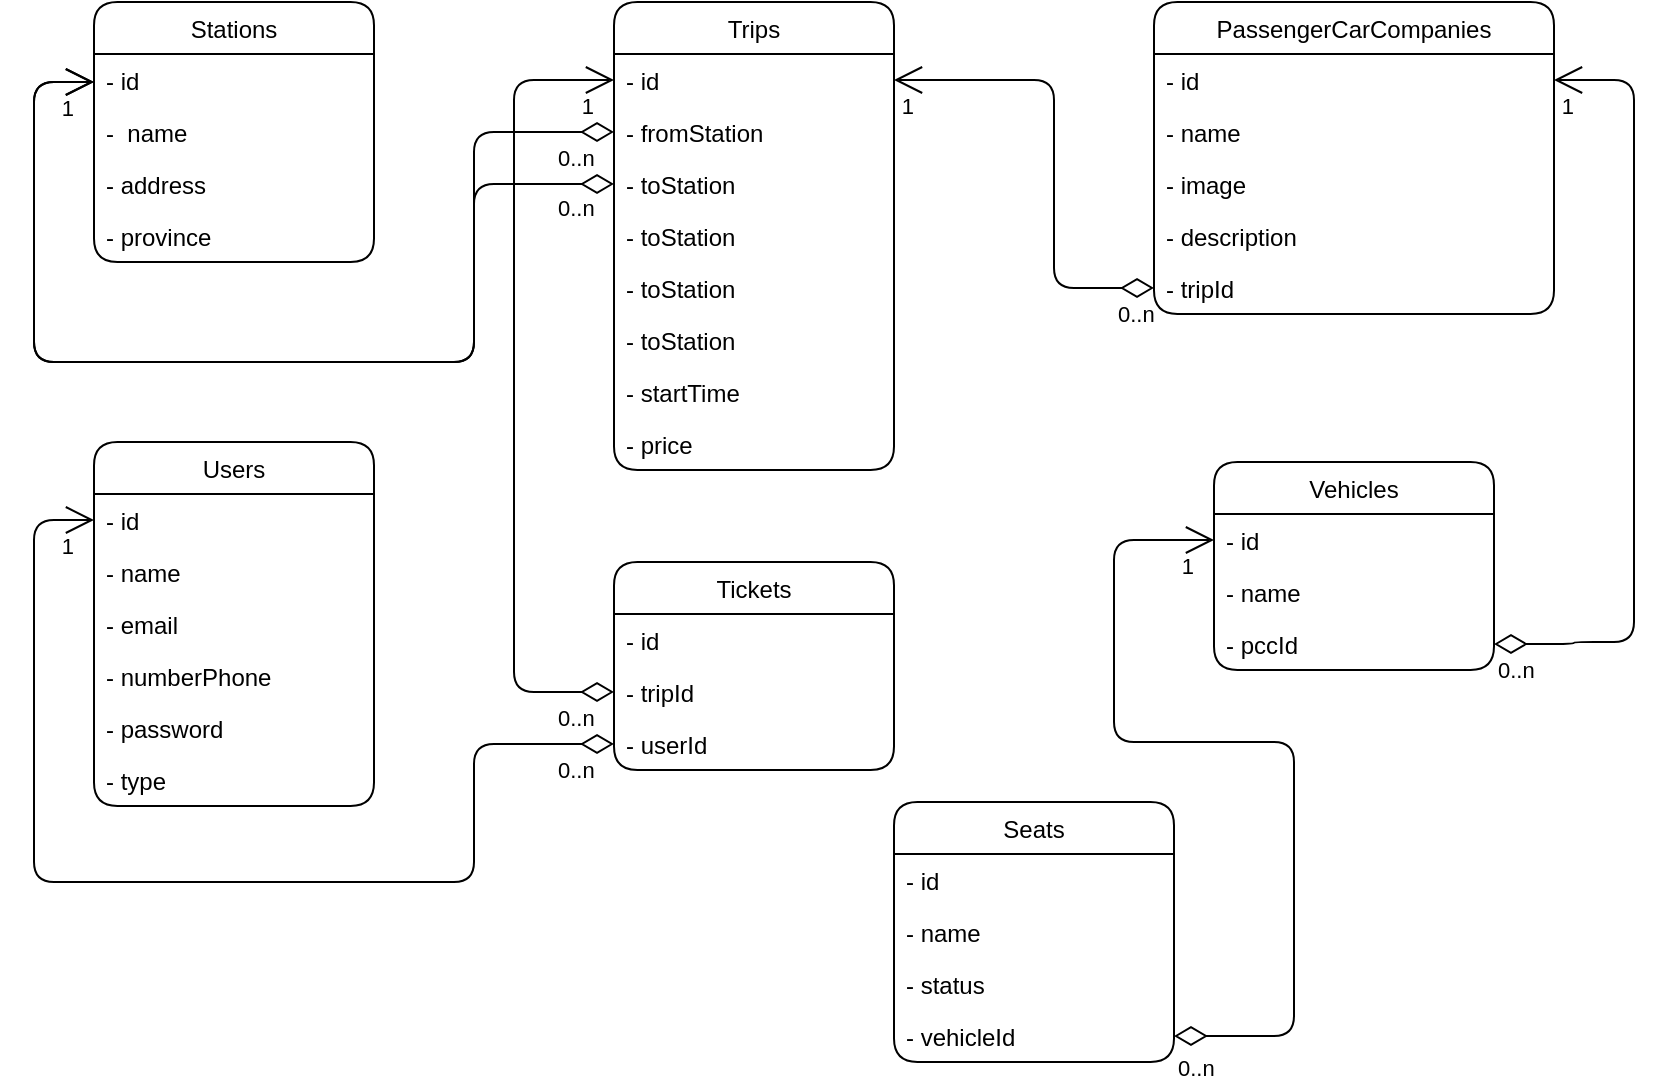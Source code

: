 <mxfile version="20.3.0" type="github">
  <diagram id="kLBm4ub9ptPYxr1vE68o" name="Trang-1">
    <mxGraphModel dx="1865" dy="579" grid="1" gridSize="10" guides="1" tooltips="1" connect="1" arrows="1" fold="1" page="1" pageScale="1" pageWidth="827" pageHeight="1169" math="0" shadow="0">
      <root>
        <mxCell id="0" />
        <mxCell id="1" parent="0" />
        <mxCell id="CO2k6fpoZU8UBYYneDxK-1" value="Stations" style="swimlane;fontStyle=0;childLayout=stackLayout;horizontal=1;startSize=26;fillColor=none;horizontalStack=0;resizeParent=1;resizeParentMax=0;resizeLast=0;collapsible=1;marginBottom=0;rounded=1;" parent="1" vertex="1">
          <mxGeometry x="40" y="40" width="140" height="130" as="geometry" />
        </mxCell>
        <mxCell id="CO2k6fpoZU8UBYYneDxK-2" value="- id" style="text;strokeColor=none;fillColor=none;align=left;verticalAlign=top;spacingLeft=4;spacingRight=4;overflow=hidden;rotatable=0;points=[[0,0.5],[1,0.5]];portConstraint=eastwest;rounded=1;" parent="CO2k6fpoZU8UBYYneDxK-1" vertex="1">
          <mxGeometry y="26" width="140" height="26" as="geometry" />
        </mxCell>
        <mxCell id="CO2k6fpoZU8UBYYneDxK-3" value="-  name" style="text;strokeColor=none;fillColor=none;align=left;verticalAlign=top;spacingLeft=4;spacingRight=4;overflow=hidden;rotatable=0;points=[[0,0.5],[1,0.5]];portConstraint=eastwest;rounded=1;" parent="CO2k6fpoZU8UBYYneDxK-1" vertex="1">
          <mxGeometry y="52" width="140" height="26" as="geometry" />
        </mxCell>
        <mxCell id="CO2k6fpoZU8UBYYneDxK-4" value="- address" style="text;strokeColor=none;fillColor=none;align=left;verticalAlign=top;spacingLeft=4;spacingRight=4;overflow=hidden;rotatable=0;points=[[0,0.5],[1,0.5]];portConstraint=eastwest;rounded=1;" parent="CO2k6fpoZU8UBYYneDxK-1" vertex="1">
          <mxGeometry y="78" width="140" height="26" as="geometry" />
        </mxCell>
        <mxCell id="CO2k6fpoZU8UBYYneDxK-5" value="- province" style="text;strokeColor=none;fillColor=none;align=left;verticalAlign=top;spacingLeft=4;spacingRight=4;overflow=hidden;rotatable=0;points=[[0,0.5],[1,0.5]];portConstraint=eastwest;rounded=1;" parent="CO2k6fpoZU8UBYYneDxK-1" vertex="1">
          <mxGeometry y="104" width="140" height="26" as="geometry" />
        </mxCell>
        <mxCell id="CO2k6fpoZU8UBYYneDxK-6" value="Trips" style="swimlane;fontStyle=0;childLayout=stackLayout;horizontal=1;startSize=26;fillColor=none;horizontalStack=0;resizeParent=1;resizeParentMax=0;resizeLast=0;collapsible=1;marginBottom=0;rounded=1;" parent="1" vertex="1">
          <mxGeometry x="300" y="40" width="140" height="234" as="geometry" />
        </mxCell>
        <mxCell id="CO2k6fpoZU8UBYYneDxK-7" value="- id" style="text;strokeColor=none;fillColor=none;align=left;verticalAlign=top;spacingLeft=4;spacingRight=4;overflow=hidden;rotatable=0;points=[[0,0.5],[1,0.5]];portConstraint=eastwest;rounded=1;" parent="CO2k6fpoZU8UBYYneDxK-6" vertex="1">
          <mxGeometry y="26" width="140" height="26" as="geometry" />
        </mxCell>
        <mxCell id="CO2k6fpoZU8UBYYneDxK-8" value="- fromStation" style="text;strokeColor=none;fillColor=none;align=left;verticalAlign=top;spacingLeft=4;spacingRight=4;overflow=hidden;rotatable=0;points=[[0,0.5],[1,0.5]];portConstraint=eastwest;rounded=1;" parent="CO2k6fpoZU8UBYYneDxK-6" vertex="1">
          <mxGeometry y="52" width="140" height="26" as="geometry" />
        </mxCell>
        <mxCell id="i7DmSmvpbrrgtqpvMGOF-4" value="- toStation" style="text;strokeColor=none;fillColor=none;align=left;verticalAlign=top;spacingLeft=4;spacingRight=4;overflow=hidden;rotatable=0;points=[[0,0.5],[1,0.5]];portConstraint=eastwest;rounded=1;" vertex="1" parent="CO2k6fpoZU8UBYYneDxK-6">
          <mxGeometry y="78" width="140" height="26" as="geometry" />
        </mxCell>
        <mxCell id="i7DmSmvpbrrgtqpvMGOF-2" value="- toStation" style="text;strokeColor=none;fillColor=none;align=left;verticalAlign=top;spacingLeft=4;spacingRight=4;overflow=hidden;rotatable=0;points=[[0,0.5],[1,0.5]];portConstraint=eastwest;rounded=1;" vertex="1" parent="CO2k6fpoZU8UBYYneDxK-6">
          <mxGeometry y="104" width="140" height="26" as="geometry" />
        </mxCell>
        <mxCell id="i7DmSmvpbrrgtqpvMGOF-1" value="- toStation" style="text;strokeColor=none;fillColor=none;align=left;verticalAlign=top;spacingLeft=4;spacingRight=4;overflow=hidden;rotatable=0;points=[[0,0.5],[1,0.5]];portConstraint=eastwest;rounded=1;" vertex="1" parent="CO2k6fpoZU8UBYYneDxK-6">
          <mxGeometry y="130" width="140" height="26" as="geometry" />
        </mxCell>
        <mxCell id="CO2k6fpoZU8UBYYneDxK-9" value="- toStation" style="text;strokeColor=none;fillColor=none;align=left;verticalAlign=top;spacingLeft=4;spacingRight=4;overflow=hidden;rotatable=0;points=[[0,0.5],[1,0.5]];portConstraint=eastwest;rounded=1;" parent="CO2k6fpoZU8UBYYneDxK-6" vertex="1">
          <mxGeometry y="156" width="140" height="26" as="geometry" />
        </mxCell>
        <mxCell id="CO2k6fpoZU8UBYYneDxK-10" value="- startTime" style="text;strokeColor=none;fillColor=none;align=left;verticalAlign=top;spacingLeft=4;spacingRight=4;overflow=hidden;rotatable=0;points=[[0,0.5],[1,0.5]];portConstraint=eastwest;rounded=1;" parent="CO2k6fpoZU8UBYYneDxK-6" vertex="1">
          <mxGeometry y="182" width="140" height="26" as="geometry" />
        </mxCell>
        <mxCell id="CO2k6fpoZU8UBYYneDxK-11" value="- price" style="text;strokeColor=none;fillColor=none;align=left;verticalAlign=top;spacingLeft=4;spacingRight=4;overflow=hidden;rotatable=0;points=[[0,0.5],[1,0.5]];portConstraint=eastwest;rounded=1;" parent="CO2k6fpoZU8UBYYneDxK-6" vertex="1">
          <mxGeometry y="208" width="140" height="26" as="geometry" />
        </mxCell>
        <mxCell id="CO2k6fpoZU8UBYYneDxK-12" value="PassengerCarCompanies" style="swimlane;fontStyle=0;childLayout=stackLayout;horizontal=1;startSize=26;fillColor=none;horizontalStack=0;resizeParent=1;resizeParentMax=0;resizeLast=0;collapsible=1;marginBottom=0;rounded=1;" parent="1" vertex="1">
          <mxGeometry x="570" y="40" width="200" height="156" as="geometry" />
        </mxCell>
        <mxCell id="CO2k6fpoZU8UBYYneDxK-13" value="- id" style="text;strokeColor=none;fillColor=none;align=left;verticalAlign=top;spacingLeft=4;spacingRight=4;overflow=hidden;rotatable=0;points=[[0,0.5],[1,0.5]];portConstraint=eastwest;rounded=1;" parent="CO2k6fpoZU8UBYYneDxK-12" vertex="1">
          <mxGeometry y="26" width="200" height="26" as="geometry" />
        </mxCell>
        <mxCell id="CO2k6fpoZU8UBYYneDxK-14" value="- name" style="text;strokeColor=none;fillColor=none;align=left;verticalAlign=top;spacingLeft=4;spacingRight=4;overflow=hidden;rotatable=0;points=[[0,0.5],[1,0.5]];portConstraint=eastwest;rounded=1;" parent="CO2k6fpoZU8UBYYneDxK-12" vertex="1">
          <mxGeometry y="52" width="200" height="26" as="geometry" />
        </mxCell>
        <mxCell id="CO2k6fpoZU8UBYYneDxK-15" value="- image" style="text;strokeColor=none;fillColor=none;align=left;verticalAlign=top;spacingLeft=4;spacingRight=4;overflow=hidden;rotatable=0;points=[[0,0.5],[1,0.5]];portConstraint=eastwest;rounded=1;" parent="CO2k6fpoZU8UBYYneDxK-12" vertex="1">
          <mxGeometry y="78" width="200" height="26" as="geometry" />
        </mxCell>
        <mxCell id="CO2k6fpoZU8UBYYneDxK-16" value="- description" style="text;strokeColor=none;fillColor=none;align=left;verticalAlign=top;spacingLeft=4;spacingRight=4;overflow=hidden;rotatable=0;points=[[0,0.5],[1,0.5]];portConstraint=eastwest;rounded=1;" parent="CO2k6fpoZU8UBYYneDxK-12" vertex="1">
          <mxGeometry y="104" width="200" height="26" as="geometry" />
        </mxCell>
        <mxCell id="CO2k6fpoZU8UBYYneDxK-53" value="- tripId" style="text;strokeColor=none;fillColor=none;align=left;verticalAlign=top;spacingLeft=4;spacingRight=4;overflow=hidden;rotatable=0;points=[[0,0.5],[1,0.5]];portConstraint=eastwest;rounded=1;" parent="CO2k6fpoZU8UBYYneDxK-12" vertex="1">
          <mxGeometry y="130" width="200" height="26" as="geometry" />
        </mxCell>
        <mxCell id="CO2k6fpoZU8UBYYneDxK-17" value="Vehicles" style="swimlane;fontStyle=0;childLayout=stackLayout;horizontal=1;startSize=26;fillColor=none;horizontalStack=0;resizeParent=1;resizeParentMax=0;resizeLast=0;collapsible=1;marginBottom=0;rounded=1;" parent="1" vertex="1">
          <mxGeometry x="600" y="270" width="140" height="104" as="geometry" />
        </mxCell>
        <mxCell id="CO2k6fpoZU8UBYYneDxK-18" value="- id" style="text;strokeColor=none;fillColor=none;align=left;verticalAlign=top;spacingLeft=4;spacingRight=4;overflow=hidden;rotatable=0;points=[[0,0.5],[1,0.5]];portConstraint=eastwest;rounded=1;" parent="CO2k6fpoZU8UBYYneDxK-17" vertex="1">
          <mxGeometry y="26" width="140" height="26" as="geometry" />
        </mxCell>
        <mxCell id="CO2k6fpoZU8UBYYneDxK-19" value="- name" style="text;strokeColor=none;fillColor=none;align=left;verticalAlign=top;spacingLeft=4;spacingRight=4;overflow=hidden;rotatable=0;points=[[0,0.5],[1,0.5]];portConstraint=eastwest;rounded=1;" parent="CO2k6fpoZU8UBYYneDxK-17" vertex="1">
          <mxGeometry y="52" width="140" height="26" as="geometry" />
        </mxCell>
        <mxCell id="CO2k6fpoZU8UBYYneDxK-62" value="- pccId" style="text;strokeColor=none;fillColor=none;align=left;verticalAlign=top;spacingLeft=4;spacingRight=4;overflow=hidden;rotatable=0;points=[[0,0.5],[1,0.5]];portConstraint=eastwest;rounded=1;" parent="CO2k6fpoZU8UBYYneDxK-17" vertex="1">
          <mxGeometry y="78" width="140" height="26" as="geometry" />
        </mxCell>
        <mxCell id="CO2k6fpoZU8UBYYneDxK-21" value="Users" style="swimlane;fontStyle=0;childLayout=stackLayout;horizontal=1;startSize=26;fillColor=none;horizontalStack=0;resizeParent=1;resizeParentMax=0;resizeLast=0;collapsible=1;marginBottom=0;rounded=1;" parent="1" vertex="1">
          <mxGeometry x="40" y="260" width="140" height="182" as="geometry" />
        </mxCell>
        <mxCell id="CO2k6fpoZU8UBYYneDxK-22" value="- id" style="text;strokeColor=none;fillColor=none;align=left;verticalAlign=top;spacingLeft=4;spacingRight=4;overflow=hidden;rotatable=0;points=[[0,0.5],[1,0.5]];portConstraint=eastwest;rounded=1;" parent="CO2k6fpoZU8UBYYneDxK-21" vertex="1">
          <mxGeometry y="26" width="140" height="26" as="geometry" />
        </mxCell>
        <mxCell id="CO2k6fpoZU8UBYYneDxK-23" value="- name" style="text;strokeColor=none;fillColor=none;align=left;verticalAlign=top;spacingLeft=4;spacingRight=4;overflow=hidden;rotatable=0;points=[[0,0.5],[1,0.5]];portConstraint=eastwest;rounded=1;" parent="CO2k6fpoZU8UBYYneDxK-21" vertex="1">
          <mxGeometry y="52" width="140" height="26" as="geometry" />
        </mxCell>
        <mxCell id="CO2k6fpoZU8UBYYneDxK-24" value="- email" style="text;strokeColor=none;fillColor=none;align=left;verticalAlign=top;spacingLeft=4;spacingRight=4;overflow=hidden;rotatable=0;points=[[0,0.5],[1,0.5]];portConstraint=eastwest;rounded=1;" parent="CO2k6fpoZU8UBYYneDxK-21" vertex="1">
          <mxGeometry y="78" width="140" height="26" as="geometry" />
        </mxCell>
        <mxCell id="CO2k6fpoZU8UBYYneDxK-25" value="- numberPhone" style="text;strokeColor=none;fillColor=none;align=left;verticalAlign=top;spacingLeft=4;spacingRight=4;overflow=hidden;rotatable=0;points=[[0,0.5],[1,0.5]];portConstraint=eastwest;rounded=1;" parent="CO2k6fpoZU8UBYYneDxK-21" vertex="1">
          <mxGeometry y="104" width="140" height="26" as="geometry" />
        </mxCell>
        <mxCell id="CO2k6fpoZU8UBYYneDxK-26" value="- password" style="text;strokeColor=none;fillColor=none;align=left;verticalAlign=top;spacingLeft=4;spacingRight=4;overflow=hidden;rotatable=0;points=[[0,0.5],[1,0.5]];portConstraint=eastwest;rounded=1;" parent="CO2k6fpoZU8UBYYneDxK-21" vertex="1">
          <mxGeometry y="130" width="140" height="26" as="geometry" />
        </mxCell>
        <mxCell id="i7DmSmvpbrrgtqpvMGOF-5" value="- type&#xa;" style="text;strokeColor=none;fillColor=none;align=left;verticalAlign=top;spacingLeft=4;spacingRight=4;overflow=hidden;rotatable=0;points=[[0,0.5],[1,0.5]];portConstraint=eastwest;rounded=1;" vertex="1" parent="CO2k6fpoZU8UBYYneDxK-21">
          <mxGeometry y="156" width="140" height="26" as="geometry" />
        </mxCell>
        <mxCell id="CO2k6fpoZU8UBYYneDxK-28" value="Seats" style="swimlane;fontStyle=0;childLayout=stackLayout;horizontal=1;startSize=26;fillColor=none;horizontalStack=0;resizeParent=1;resizeParentMax=0;resizeLast=0;collapsible=1;marginBottom=0;rounded=1;" parent="1" vertex="1">
          <mxGeometry x="440" y="440" width="140" height="130" as="geometry" />
        </mxCell>
        <mxCell id="CO2k6fpoZU8UBYYneDxK-29" value="- id" style="text;strokeColor=none;fillColor=none;align=left;verticalAlign=top;spacingLeft=4;spacingRight=4;overflow=hidden;rotatable=0;points=[[0,0.5],[1,0.5]];portConstraint=eastwest;rounded=1;" parent="CO2k6fpoZU8UBYYneDxK-28" vertex="1">
          <mxGeometry y="26" width="140" height="26" as="geometry" />
        </mxCell>
        <mxCell id="CO2k6fpoZU8UBYYneDxK-30" value="- name" style="text;strokeColor=none;fillColor=none;align=left;verticalAlign=top;spacingLeft=4;spacingRight=4;overflow=hidden;rotatable=0;points=[[0,0.5],[1,0.5]];portConstraint=eastwest;rounded=1;" parent="CO2k6fpoZU8UBYYneDxK-28" vertex="1">
          <mxGeometry y="52" width="140" height="26" as="geometry" />
        </mxCell>
        <mxCell id="CO2k6fpoZU8UBYYneDxK-31" value="- status" style="text;strokeColor=none;fillColor=none;align=left;verticalAlign=top;spacingLeft=4;spacingRight=4;overflow=hidden;rotatable=0;points=[[0,0.5],[1,0.5]];portConstraint=eastwest;rounded=1;" parent="CO2k6fpoZU8UBYYneDxK-28" vertex="1">
          <mxGeometry y="78" width="140" height="26" as="geometry" />
        </mxCell>
        <mxCell id="CO2k6fpoZU8UBYYneDxK-60" value="- vehicleId" style="text;strokeColor=none;fillColor=none;align=left;verticalAlign=top;spacingLeft=4;spacingRight=4;overflow=hidden;rotatable=0;points=[[0,0.5],[1,0.5]];portConstraint=eastwest;rounded=1;" parent="CO2k6fpoZU8UBYYneDxK-28" vertex="1">
          <mxGeometry y="104" width="140" height="26" as="geometry" />
        </mxCell>
        <mxCell id="CO2k6fpoZU8UBYYneDxK-32" value="Tickets" style="swimlane;fontStyle=0;childLayout=stackLayout;horizontal=1;startSize=26;fillColor=none;horizontalStack=0;resizeParent=1;resizeParentMax=0;resizeLast=0;collapsible=1;marginBottom=0;rounded=1;" parent="1" vertex="1">
          <mxGeometry x="300" y="320" width="140" height="104" as="geometry">
            <mxRectangle x="300" y="320" width="80" height="30" as="alternateBounds" />
          </mxGeometry>
        </mxCell>
        <mxCell id="CO2k6fpoZU8UBYYneDxK-39" value="- id" style="text;strokeColor=none;fillColor=none;align=left;verticalAlign=top;spacingLeft=4;spacingRight=4;overflow=hidden;rotatable=0;points=[[0,0.5],[1,0.5]];portConstraint=eastwest;rounded=1;" parent="CO2k6fpoZU8UBYYneDxK-32" vertex="1">
          <mxGeometry y="26" width="140" height="26" as="geometry" />
        </mxCell>
        <mxCell id="CO2k6fpoZU8UBYYneDxK-35" value="- tripId" style="text;strokeColor=none;fillColor=none;align=left;verticalAlign=top;spacingLeft=4;spacingRight=4;overflow=hidden;rotatable=0;points=[[0,0.5],[1,0.5]];portConstraint=eastwest;rounded=1;" parent="CO2k6fpoZU8UBYYneDxK-32" vertex="1">
          <mxGeometry y="52" width="140" height="26" as="geometry" />
        </mxCell>
        <mxCell id="CO2k6fpoZU8UBYYneDxK-34" value="- userId" style="text;strokeColor=none;fillColor=none;align=left;verticalAlign=top;spacingLeft=4;spacingRight=4;overflow=hidden;rotatable=0;points=[[0,0.5],[1,0.5]];portConstraint=eastwest;rounded=1;" parent="CO2k6fpoZU8UBYYneDxK-32" vertex="1">
          <mxGeometry y="78" width="140" height="26" as="geometry" />
        </mxCell>
        <mxCell id="CO2k6fpoZU8UBYYneDxK-36" value="" style="endArrow=open;html=1;endSize=12;startArrow=diamondThin;startSize=14;startFill=0;edgeStyle=orthogonalEdgeStyle;rounded=1;entryX=0;entryY=0.5;entryDx=0;entryDy=0;exitX=0;exitY=0.5;exitDx=0;exitDy=0;" parent="1" source="CO2k6fpoZU8UBYYneDxK-34" edge="1">
          <mxGeometry relative="1" as="geometry">
            <mxPoint x="270" y="380" as="sourcePoint" />
            <mxPoint x="40" y="299" as="targetPoint" />
            <Array as="points">
              <mxPoint x="230" y="411" />
              <mxPoint x="230" y="480" />
              <mxPoint x="10" y="480" />
              <mxPoint x="10" y="299" />
            </Array>
          </mxGeometry>
        </mxCell>
        <mxCell id="CO2k6fpoZU8UBYYneDxK-37" value="0..n" style="edgeLabel;resizable=0;html=1;align=left;verticalAlign=top;rounded=1;" parent="CO2k6fpoZU8UBYYneDxK-36" connectable="0" vertex="1">
          <mxGeometry x="-1" relative="1" as="geometry">
            <mxPoint x="-30" as="offset" />
          </mxGeometry>
        </mxCell>
        <mxCell id="CO2k6fpoZU8UBYYneDxK-38" value="1" style="edgeLabel;resizable=0;html=1;align=right;verticalAlign=top;rounded=1;" parent="CO2k6fpoZU8UBYYneDxK-36" connectable="0" vertex="1">
          <mxGeometry x="1" relative="1" as="geometry">
            <mxPoint x="-10" as="offset" />
          </mxGeometry>
        </mxCell>
        <mxCell id="CO2k6fpoZU8UBYYneDxK-40" value="" style="endArrow=open;html=1;endSize=12;startArrow=diamondThin;startSize=14;startFill=0;edgeStyle=orthogonalEdgeStyle;rounded=1;exitX=0;exitY=0.5;exitDx=0;exitDy=0;entryX=0;entryY=0.5;entryDx=0;entryDy=0;" parent="1" source="CO2k6fpoZU8UBYYneDxK-35" target="CO2k6fpoZU8UBYYneDxK-7" edge="1">
          <mxGeometry relative="1" as="geometry">
            <mxPoint x="240" y="300" as="sourcePoint" />
            <mxPoint x="260" y="80" as="targetPoint" />
            <Array as="points">
              <mxPoint x="250" y="385" />
              <mxPoint x="250" y="79" />
            </Array>
          </mxGeometry>
        </mxCell>
        <mxCell id="CO2k6fpoZU8UBYYneDxK-41" value="0..n" style="edgeLabel;resizable=0;html=1;align=left;verticalAlign=top;rounded=1;" parent="CO2k6fpoZU8UBYYneDxK-40" connectable="0" vertex="1">
          <mxGeometry x="-1" relative="1" as="geometry">
            <mxPoint x="-30" as="offset" />
          </mxGeometry>
        </mxCell>
        <mxCell id="CO2k6fpoZU8UBYYneDxK-42" value="1" style="edgeLabel;resizable=0;html=1;align=right;verticalAlign=top;rounded=1;" parent="CO2k6fpoZU8UBYYneDxK-40" connectable="0" vertex="1">
          <mxGeometry x="1" relative="1" as="geometry">
            <mxPoint x="-10" as="offset" />
          </mxGeometry>
        </mxCell>
        <mxCell id="CO2k6fpoZU8UBYYneDxK-43" value="" style="endArrow=open;html=1;endSize=12;startArrow=diamondThin;startSize=14;startFill=0;edgeStyle=orthogonalEdgeStyle;rounded=1;exitX=0;exitY=0.5;exitDx=0;exitDy=0;" parent="1" source="CO2k6fpoZU8UBYYneDxK-8" edge="1">
          <mxGeometry relative="1" as="geometry">
            <mxPoint x="270" y="110" as="sourcePoint" />
            <mxPoint x="40" y="80" as="targetPoint" />
            <Array as="points">
              <mxPoint x="230" y="105" />
              <mxPoint x="230" y="220" />
              <mxPoint x="10" y="220" />
              <mxPoint x="10" y="80" />
              <mxPoint x="40" y="80" />
            </Array>
          </mxGeometry>
        </mxCell>
        <mxCell id="CO2k6fpoZU8UBYYneDxK-44" value="0..n" style="edgeLabel;resizable=0;html=1;align=left;verticalAlign=top;rounded=1;" parent="CO2k6fpoZU8UBYYneDxK-43" connectable="0" vertex="1">
          <mxGeometry x="-1" relative="1" as="geometry">
            <mxPoint x="-30" as="offset" />
          </mxGeometry>
        </mxCell>
        <mxCell id="CO2k6fpoZU8UBYYneDxK-45" value="1" style="edgeLabel;resizable=0;html=1;align=right;verticalAlign=top;rounded=1;" parent="CO2k6fpoZU8UBYYneDxK-43" connectable="0" vertex="1">
          <mxGeometry x="1" relative="1" as="geometry">
            <mxPoint x="-10" as="offset" />
          </mxGeometry>
        </mxCell>
        <mxCell id="CO2k6fpoZU8UBYYneDxK-46" value="" style="endArrow=open;html=1;endSize=12;startArrow=diamondThin;startSize=14;startFill=0;edgeStyle=orthogonalEdgeStyle;rounded=1;" parent="1" edge="1">
          <mxGeometry relative="1" as="geometry">
            <mxPoint x="300" y="131" as="sourcePoint" />
            <mxPoint x="40" y="80" as="targetPoint" />
            <Array as="points">
              <mxPoint x="230" y="131" />
              <mxPoint x="230" y="220" />
              <mxPoint x="10" y="220" />
              <mxPoint x="10" y="80" />
            </Array>
          </mxGeometry>
        </mxCell>
        <mxCell id="CO2k6fpoZU8UBYYneDxK-47" value="0..n" style="edgeLabel;resizable=0;html=1;align=left;verticalAlign=top;rounded=1;" parent="CO2k6fpoZU8UBYYneDxK-46" connectable="0" vertex="1">
          <mxGeometry x="-1" relative="1" as="geometry">
            <mxPoint x="-30" y="-1" as="offset" />
          </mxGeometry>
        </mxCell>
        <mxCell id="CO2k6fpoZU8UBYYneDxK-48" value="1" style="edgeLabel;resizable=0;html=1;align=right;verticalAlign=top;rounded=1;" parent="CO2k6fpoZU8UBYYneDxK-46" connectable="0" vertex="1">
          <mxGeometry x="1" relative="1" as="geometry">
            <mxPoint x="-10" as="offset" />
          </mxGeometry>
        </mxCell>
        <mxCell id="CO2k6fpoZU8UBYYneDxK-50" value="" style="endArrow=open;html=1;endSize=12;startArrow=diamondThin;startSize=14;startFill=0;edgeStyle=orthogonalEdgeStyle;rounded=1;exitX=0;exitY=0.5;exitDx=0;exitDy=0;entryX=1;entryY=0.5;entryDx=0;entryDy=0;" parent="1" source="CO2k6fpoZU8UBYYneDxK-53" target="CO2k6fpoZU8UBYYneDxK-7" edge="1">
          <mxGeometry relative="1" as="geometry">
            <mxPoint x="580" y="190" as="sourcePoint" />
            <mxPoint x="470" y="90" as="targetPoint" />
            <Array as="points">
              <mxPoint x="520" y="183" />
              <mxPoint x="520" y="79" />
            </Array>
          </mxGeometry>
        </mxCell>
        <mxCell id="CO2k6fpoZU8UBYYneDxK-51" value="0..n" style="edgeLabel;resizable=0;html=1;align=left;verticalAlign=top;rounded=1;" parent="CO2k6fpoZU8UBYYneDxK-50" connectable="0" vertex="1">
          <mxGeometry x="-1" relative="1" as="geometry">
            <mxPoint x="-20" as="offset" />
          </mxGeometry>
        </mxCell>
        <mxCell id="CO2k6fpoZU8UBYYneDxK-52" value="1" style="edgeLabel;resizable=0;html=1;align=right;verticalAlign=top;rounded=1;" parent="CO2k6fpoZU8UBYYneDxK-50" connectable="0" vertex="1">
          <mxGeometry x="1" relative="1" as="geometry">
            <mxPoint x="10" as="offset" />
          </mxGeometry>
        </mxCell>
        <mxCell id="CO2k6fpoZU8UBYYneDxK-54" value="" style="endArrow=open;html=1;endSize=12;startArrow=diamondThin;startSize=14;startFill=0;edgeStyle=orthogonalEdgeStyle;rounded=1;entryX=1;entryY=0.5;entryDx=0;entryDy=0;exitX=1;exitY=0.5;exitDx=0;exitDy=0;" parent="1" source="CO2k6fpoZU8UBYYneDxK-62" target="CO2k6fpoZU8UBYYneDxK-13" edge="1">
          <mxGeometry relative="1" as="geometry">
            <mxPoint x="780" y="370" as="sourcePoint" />
            <mxPoint x="800" y="80" as="targetPoint" />
            <Array as="points">
              <mxPoint x="780" y="361" />
              <mxPoint x="810" y="360" />
              <mxPoint x="810" y="79" />
            </Array>
          </mxGeometry>
        </mxCell>
        <mxCell id="CO2k6fpoZU8UBYYneDxK-55" value="0..n" style="edgeLabel;resizable=0;html=1;align=left;verticalAlign=top;rounded=1;" parent="CO2k6fpoZU8UBYYneDxK-54" connectable="0" vertex="1">
          <mxGeometry x="-1" relative="1" as="geometry" />
        </mxCell>
        <mxCell id="CO2k6fpoZU8UBYYneDxK-56" value="1" style="edgeLabel;resizable=0;html=1;align=right;verticalAlign=top;rounded=1;" parent="CO2k6fpoZU8UBYYneDxK-54" connectable="0" vertex="1">
          <mxGeometry x="1" relative="1" as="geometry">
            <mxPoint x="10" as="offset" />
          </mxGeometry>
        </mxCell>
        <mxCell id="CO2k6fpoZU8UBYYneDxK-57" value="" style="endArrow=open;html=1;endSize=12;startArrow=diamondThin;startSize=14;startFill=0;edgeStyle=orthogonalEdgeStyle;rounded=1;entryX=0;entryY=0.5;entryDx=0;entryDy=0;exitX=1;exitY=0.5;exitDx=0;exitDy=0;" parent="1" source="CO2k6fpoZU8UBYYneDxK-60" target="CO2k6fpoZU8UBYYneDxK-18" edge="1">
          <mxGeometry x="-0.031" relative="1" as="geometry">
            <mxPoint x="630" y="570" as="sourcePoint" />
            <mxPoint x="570" y="310" as="targetPoint" />
            <Array as="points">
              <mxPoint x="640" y="557" />
              <mxPoint x="640" y="410" />
              <mxPoint x="550" y="410" />
              <mxPoint x="550" y="309" />
            </Array>
            <mxPoint as="offset" />
          </mxGeometry>
        </mxCell>
        <mxCell id="CO2k6fpoZU8UBYYneDxK-58" value="0..n" style="edgeLabel;resizable=0;html=1;align=left;verticalAlign=top;rounded=1;" parent="CO2k6fpoZU8UBYYneDxK-57" connectable="0" vertex="1">
          <mxGeometry x="-1" relative="1" as="geometry">
            <mxPoint y="3" as="offset" />
          </mxGeometry>
        </mxCell>
        <mxCell id="CO2k6fpoZU8UBYYneDxK-59" value="1" style="edgeLabel;resizable=0;html=1;align=right;verticalAlign=top;rounded=1;" parent="CO2k6fpoZU8UBYYneDxK-57" connectable="0" vertex="1">
          <mxGeometry x="1" relative="1" as="geometry">
            <mxPoint x="-10" as="offset" />
          </mxGeometry>
        </mxCell>
      </root>
    </mxGraphModel>
  </diagram>
</mxfile>
